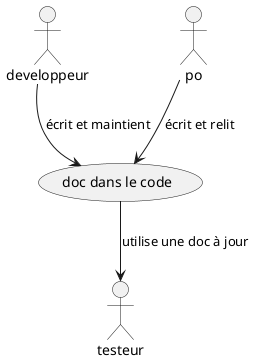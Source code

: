 @startuml

developpeur --> (doc dans le code) : écrit et maintient
po --> (doc dans le code) : écrit et relit
(doc dans le code) --> testeur : utilise une doc à jour

@enduml
